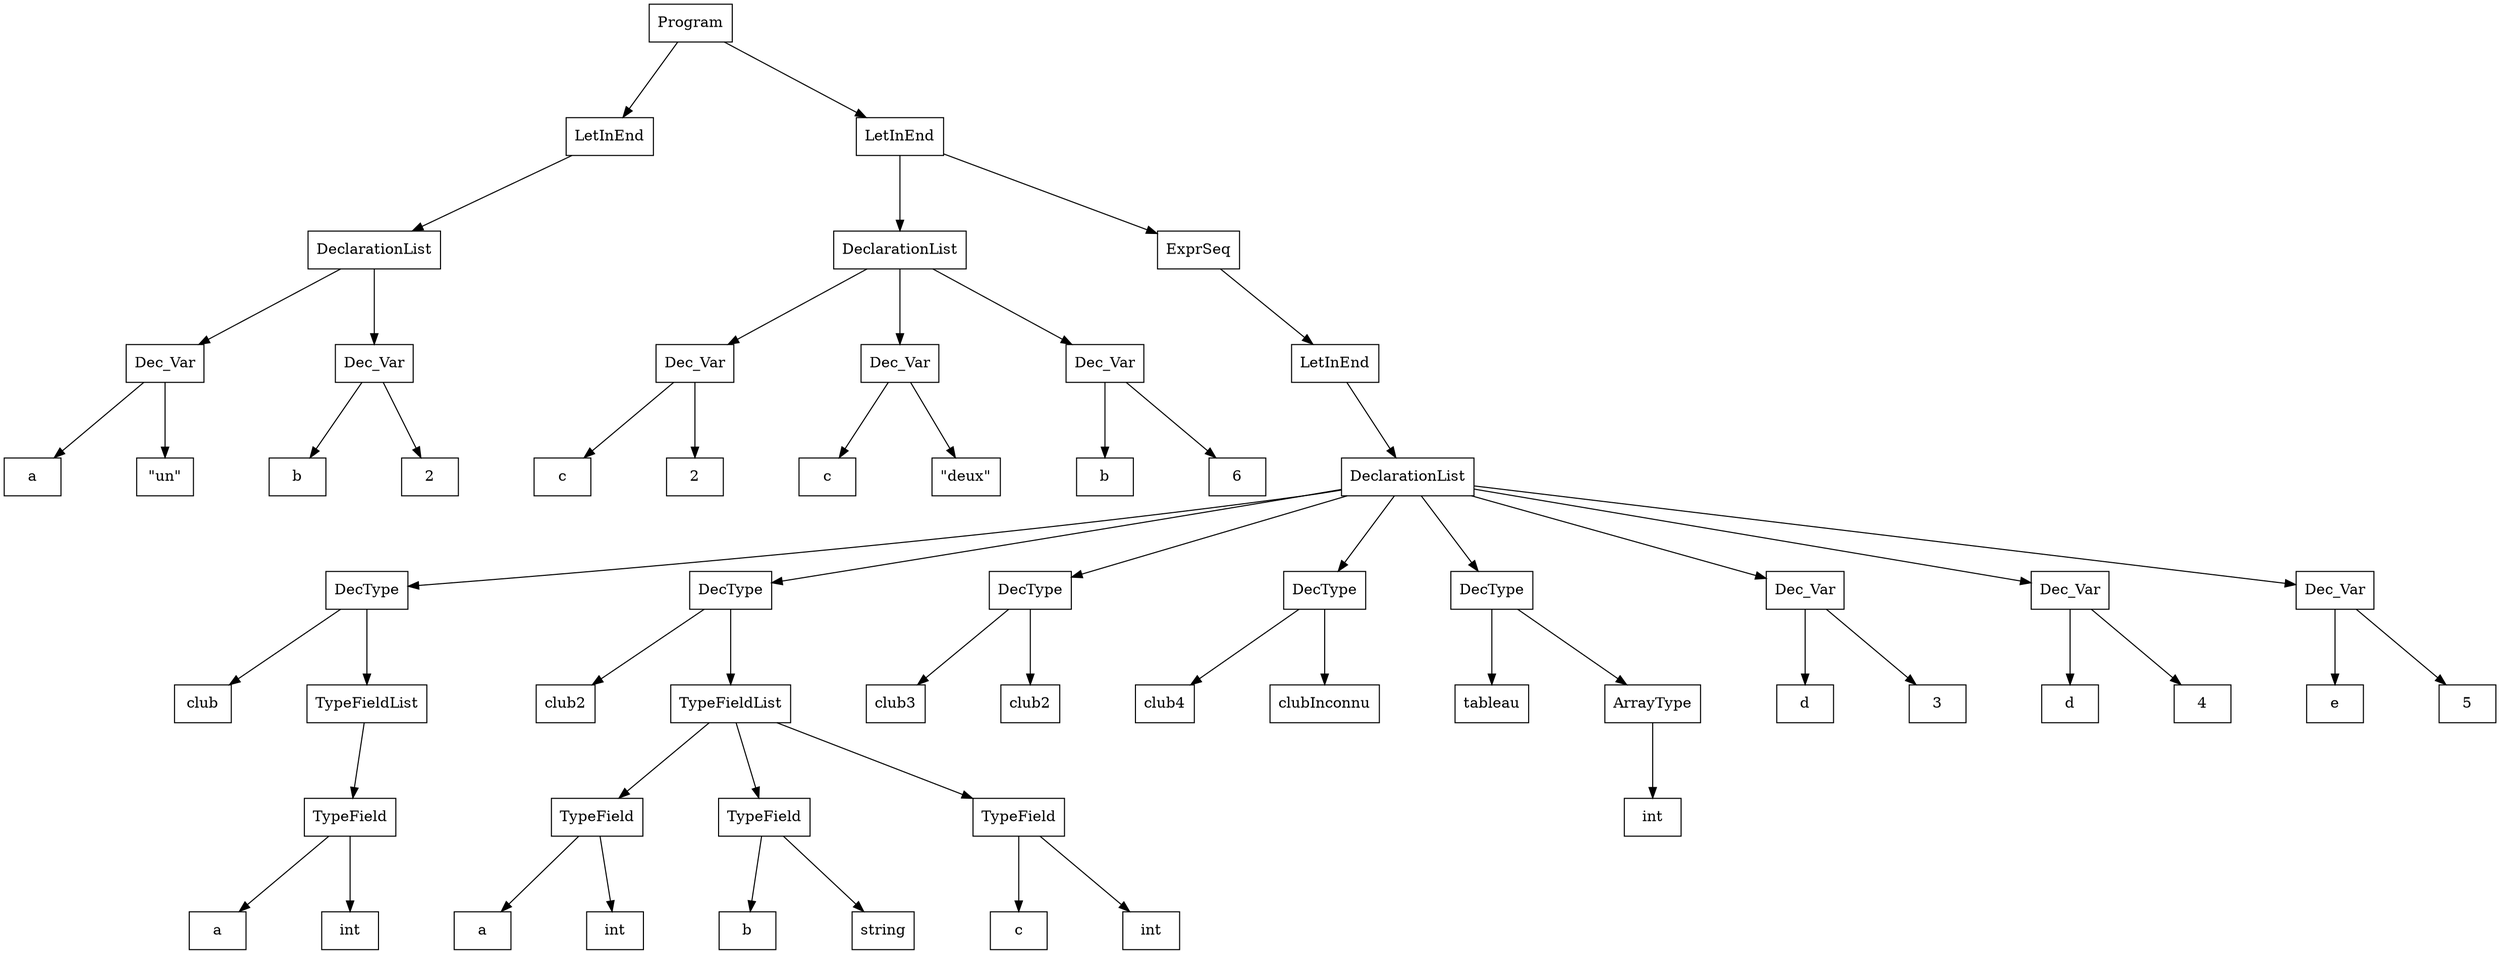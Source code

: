 digraph "ast"{

	nodesep=1;
	ranksep=1;

	N0 [label="Program", shape="box"];
	N1 [label="LetInEnd", shape="box"];
	N2 [label="DeclarationList", shape="box"];
	N3 [label="Dec_Var", shape="box"];
	N4 [label="a", shape="box"];
	N5 [label="\"un\"", shape="box"];
	N6 [label="Dec_Var", shape="box"];
	N7 [label="b", shape="box"];
	N8 [label="2", shape="box"];
	N9 [label="LetInEnd", shape="box"];
	N10 [label="DeclarationList", shape="box"];
	N11 [label="Dec_Var", shape="box"];
	N12 [label="c", shape="box"];
	N13 [label="2", shape="box"];
	N14 [label="Dec_Var", shape="box"];
	N15 [label="c", shape="box"];
	N16 [label="\"deux\"", shape="box"];
	N17 [label="Dec_Var", shape="box"];
	N18 [label="b", shape="box"];
	N19 [label="6", shape="box"];
	N20 [label="ExprSeq", shape="box"];
	N21 [label="LetInEnd", shape="box"];
	N22 [label="DeclarationList", shape="box"];
	N23 [label="DecType", shape="box"];
	N24 [label="club", shape="box"];
	N25 [label="TypeFieldList", shape="box"];
	N26 [label="TypeField", shape="box"];
	N27 [label="a", shape="box"];
	N28 [label="int", shape="box"];
	N29 [label="DecType", shape="box"];
	N30 [label="club2", shape="box"];
	N31 [label="TypeFieldList", shape="box"];
	N32 [label="TypeField", shape="box"];
	N33 [label="a", shape="box"];
	N34 [label="int", shape="box"];
	N35 [label="TypeField", shape="box"];
	N36 [label="b", shape="box"];
	N37 [label="string", shape="box"];
	N38 [label="TypeField", shape="box"];
	N39 [label="c", shape="box"];
	N40 [label="int", shape="box"];
	N41 [label="DecType", shape="box"];
	N42 [label="club3", shape="box"];
	N43 [label="club2", shape="box"];
	N44 [label="DecType", shape="box"];
	N45 [label="club4", shape="box"];
	N46 [label="clubInconnu", shape="box"];
	N47 [label="DecType", shape="box"];
	N48 [label="tableau", shape="box"];
	N49 [label="ArrayType", shape="box"];
	N50 [label="int", shape="box"];
	N51 [label="Dec_Var", shape="box"];
	N52 [label="d", shape="box"];
	N53 [label="3", shape="box"];
	N54 [label="Dec_Var", shape="box"];
	N55 [label="d", shape="box"];
	N56 [label="4", shape="box"];
	N57 [label="Dec_Var", shape="box"];
	N58 [label="e", shape="box"];
	N59 [label="5", shape="box"];

	N3 -> N4; 
	N3 -> N5; 
	N2 -> N3; 
	N6 -> N7; 
	N6 -> N8; 
	N2 -> N6; 
	N1 -> N2; 
	N0 -> N1; 
	N11 -> N12; 
	N11 -> N13; 
	N10 -> N11; 
	N14 -> N15; 
	N14 -> N16; 
	N10 -> N14; 
	N17 -> N18; 
	N17 -> N19; 
	N10 -> N17; 
	N9 -> N10; 
	N26 -> N27; 
	N26 -> N28; 
	N25 -> N26; 
	N23 -> N24; 
	N23 -> N25; 
	N22 -> N23; 
	N32 -> N33; 
	N32 -> N34; 
	N31 -> N32; 
	N35 -> N36; 
	N35 -> N37; 
	N31 -> N35; 
	N38 -> N39; 
	N38 -> N40; 
	N31 -> N38; 
	N29 -> N30; 
	N29 -> N31; 
	N22 -> N29; 
	N41 -> N42; 
	N41 -> N43; 
	N22 -> N41; 
	N44 -> N45; 
	N44 -> N46; 
	N22 -> N44; 
	N49 -> N50; 
	N47 -> N48; 
	N47 -> N49; 
	N22 -> N47; 
	N51 -> N52; 
	N51 -> N53; 
	N22 -> N51; 
	N54 -> N55; 
	N54 -> N56; 
	N22 -> N54; 
	N57 -> N58; 
	N57 -> N59; 
	N22 -> N57; 
	N21 -> N22; 
	N20 -> N21; 
	N9 -> N20; 
	N0 -> N9; 
}
